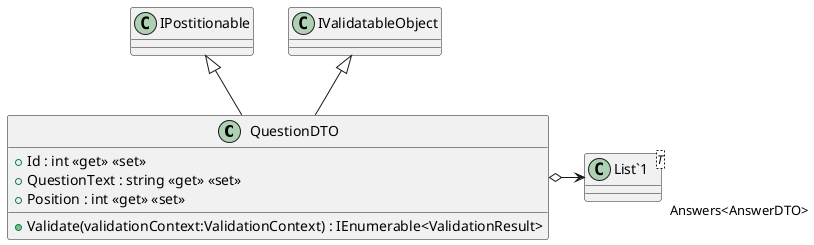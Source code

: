 @startuml
class QuestionDTO {
    + Id : int <<get>> <<set>>
    + QuestionText : string <<get>> <<set>>
    + Position : int <<get>> <<set>>
    + Validate(validationContext:ValidationContext) : IEnumerable<ValidationResult>
}
class "List`1"<T> {
}
IPostitionable <|-- QuestionDTO
IValidatableObject <|-- QuestionDTO
QuestionDTO o-> "Answers<AnswerDTO>" "List`1"
@enduml
